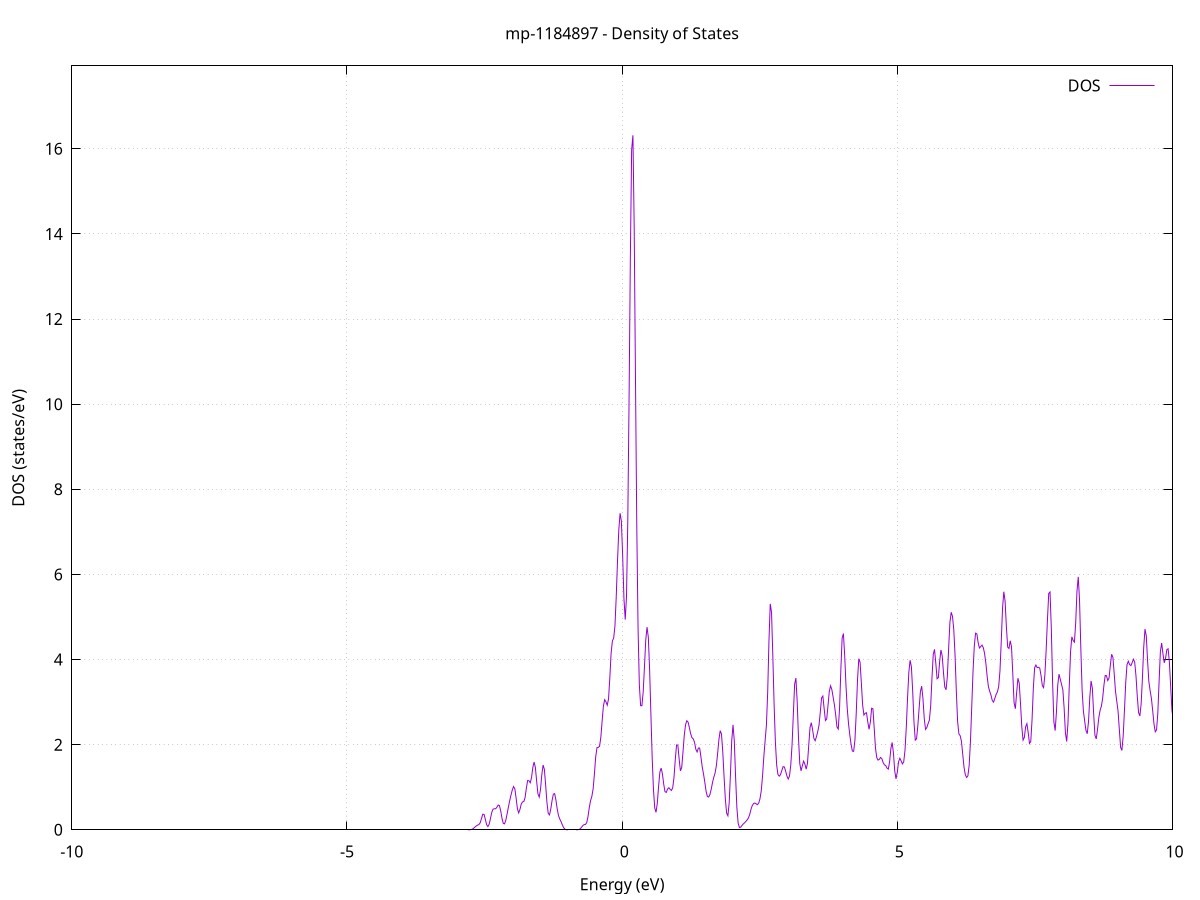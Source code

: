 set title 'mp-1184897 - Density of States'
set xlabel 'Energy (eV)'
set ylabel 'DOS (states/eV)'
set grid
set xrange [-10:10]
set yrange [0:17.948]
set xzeroaxis lt -1
set terminal png size 800,600
set output 'mp-1184897_dos_gnuplot.png'
plot '-' using 1:2 with lines title 'DOS'
-33.314000 0.000000
-33.290700 0.000000
-33.267400 0.000000
-33.244100 0.000000
-33.220700 0.000000
-33.197400 0.000000
-33.174100 0.000000
-33.150800 0.000000
-33.127500 0.000000
-33.104100 0.000000
-33.080800 0.000000
-33.057500 0.000000
-33.034200 0.000000
-33.010900 0.000000
-32.987500 0.000000
-32.964200 0.000000
-32.940900 0.000000
-32.917600 0.000000
-32.894300 0.000000
-32.871000 0.000000
-32.847600 0.000000
-32.824300 0.000000
-32.801000 0.000000
-32.777700 0.000000
-32.754400 0.000000
-32.731000 0.000000
-32.707700 0.000000
-32.684400 0.000000
-32.661100 0.000000
-32.637800 0.000000
-32.614400 0.000000
-32.591100 0.000000
-32.567800 0.000000
-32.544500 0.000000
-32.521200 0.000000
-32.497800 0.000000
-32.474500 0.000000
-32.451200 0.000000
-32.427900 0.000000
-32.404600 0.000000
-32.381200 0.000000
-32.357900 0.000000
-32.334600 0.000000
-32.311300 0.000000
-32.288000 0.000000
-32.264700 0.000000
-32.241300 0.000000
-32.218000 0.000000
-32.194700 0.000000
-32.171400 0.000000
-32.148100 0.000000
-32.124700 0.000000
-32.101400 0.000000
-32.078100 0.000000
-32.054800 0.000000
-32.031500 0.000000
-32.008100 0.000000
-31.984800 0.000000
-31.961500 0.000000
-31.938200 0.000000
-31.914900 0.000000
-31.891500 0.000000
-31.868200 0.000000
-31.844900 0.000000
-31.821600 0.000000
-31.798300 0.000000
-31.774900 0.000000
-31.751600 0.000000
-31.728300 0.000000
-31.705000 0.000000
-31.681700 0.000000
-31.658300 0.000000
-31.635000 0.000000
-31.611700 0.000000
-31.588400 0.000000
-31.565100 0.000000
-31.541800 0.000000
-31.518400 0.000000
-31.495100 0.000000
-31.471800 0.000000
-31.448500 0.000000
-31.425200 0.000000
-31.401800 0.000000
-31.378500 0.000000
-31.355200 0.000100
-31.331900 0.001800
-31.308600 0.022400
-31.285200 0.178600
-31.261900 0.932700
-31.238600 3.197200
-31.215300 7.199000
-31.192000 10.652900
-31.168600 10.362500
-31.145300 6.626300
-31.122000 2.788500
-31.098700 0.818000
-31.075400 0.524100
-31.052000 1.980500
-31.028700 6.599900
-31.005400 14.609400
-30.982100 21.326000
-30.958800 20.538200
-30.935500 13.134100
-30.912100 6.195300
-30.888800 5.068100
-30.865500 11.571500
-30.842200 23.649500
-30.818900 32.574100
-30.795500 29.651400
-30.772200 17.819400
-30.748900 7.068200
-30.725600 1.849700
-30.702300 0.319100
-30.678900 0.036300
-30.655600 0.002700
-30.632300 0.000100
-30.609000 0.000000
-30.585700 0.000000
-30.562300 0.000000
-30.539000 0.000000
-30.515700 0.000000
-30.492400 0.000000
-30.469100 0.000000
-30.445700 0.000000
-30.422400 0.000000
-30.399100 0.000000
-30.375800 0.000000
-30.352500 0.000000
-30.329200 0.000000
-30.305800 0.000000
-30.282500 0.000000
-30.259200 0.000000
-30.235900 0.000000
-30.212600 0.000000
-30.189200 0.000000
-30.165900 0.000000
-30.142600 0.000000
-30.119300 0.000000
-30.096000 0.000000
-30.072600 0.000000
-30.049300 0.000000
-30.026000 0.000000
-30.002700 0.000000
-29.979400 0.000000
-29.956000 0.000000
-29.932700 0.000000
-29.909400 0.000000
-29.886100 0.000000
-29.862800 0.000000
-29.839400 0.000000
-29.816100 0.000000
-29.792800 0.000000
-29.769500 0.000000
-29.746200 0.000000
-29.722800 0.000000
-29.699500 0.000000
-29.676200 0.000000
-29.652900 0.000000
-29.629600 0.000000
-29.606300 0.000000
-29.582900 0.000000
-29.559600 0.000000
-29.536300 0.000000
-29.513000 0.000000
-29.489700 0.000000
-29.466300 0.000000
-29.443000 0.000000
-29.419700 0.000000
-29.396400 0.000000
-29.373100 0.000000
-29.349700 0.000000
-29.326400 0.000000
-29.303100 0.000000
-29.279800 0.000000
-29.256500 0.000000
-29.233100 0.000000
-29.209800 0.000000
-29.186500 0.000000
-29.163200 0.000000
-29.139900 0.000000
-29.116500 0.000000
-29.093200 0.000000
-29.069900 0.000000
-29.046600 0.000000
-29.023300 0.000000
-29.000000 0.000000
-28.976600 0.000000
-28.953300 0.000000
-28.930000 0.000000
-28.906700 0.000000
-28.883400 0.000000
-28.860000 0.000000
-28.836700 0.000000
-28.813400 0.000000
-28.790100 0.000000
-28.766800 0.000000
-28.743400 0.000000
-28.720100 0.000000
-28.696800 0.000000
-28.673500 0.000000
-28.650200 0.000000
-28.626800 0.000000
-28.603500 0.000000
-28.580200 0.000000
-28.556900 0.000000
-28.533600 0.000000
-28.510200 0.000000
-28.486900 0.000000
-28.463600 0.000000
-28.440300 0.000000
-28.417000 0.000000
-28.393600 0.000000
-28.370300 0.000000
-28.347000 0.000000
-28.323700 0.000000
-28.300400 0.000000
-28.277100 0.000000
-28.253700 0.000000
-28.230400 0.000000
-28.207100 0.000000
-28.183800 0.000000
-28.160500 0.000000
-28.137100 0.000000
-28.113800 0.000000
-28.090500 0.000000
-28.067200 0.000000
-28.043900 0.000000
-28.020500 0.000000
-27.997200 0.000000
-27.973900 0.000000
-27.950600 0.000000
-27.927300 0.000000
-27.903900 0.000000
-27.880600 0.000000
-27.857300 0.000000
-27.834000 0.000000
-27.810700 0.000000
-27.787300 0.000000
-27.764000 0.000000
-27.740700 0.000000
-27.717400 0.000000
-27.694100 0.000000
-27.670800 0.000000
-27.647400 0.000000
-27.624100 0.000000
-27.600800 0.000000
-27.577500 0.000000
-27.554200 0.000000
-27.530800 0.000000
-27.507500 0.000000
-27.484200 0.000000
-27.460900 0.000000
-27.437600 0.000000
-27.414200 0.000000
-27.390900 0.000000
-27.367600 0.000000
-27.344300 0.000000
-27.321000 0.000000
-27.297600 0.000000
-27.274300 0.000000
-27.251000 0.000000
-27.227700 0.000000
-27.204400 0.000000
-27.181000 0.000000
-27.157700 0.000000
-27.134400 0.000000
-27.111100 0.000000
-27.087800 0.000000
-27.064500 0.000000
-27.041100 0.000000
-27.017800 0.000000
-26.994500 0.000000
-26.971200 0.000000
-26.947900 0.000000
-26.924500 0.000000
-26.901200 0.000000
-26.877900 0.000000
-26.854600 0.000000
-26.831300 0.000000
-26.807900 0.000000
-26.784600 0.000000
-26.761300 0.000000
-26.738000 0.000000
-26.714700 0.000000
-26.691300 0.000000
-26.668000 0.000000
-26.644700 0.000000
-26.621400 0.000000
-26.598100 0.000000
-26.574700 0.000000
-26.551400 0.000000
-26.528100 0.000000
-26.504800 0.000000
-26.481500 0.000000
-26.458100 0.000000
-26.434800 0.000000
-26.411500 0.000000
-26.388200 0.000000
-26.364900 0.000000
-26.341600 0.000000
-26.318200 0.000000
-26.294900 0.000000
-26.271600 0.000000
-26.248300 0.000000
-26.225000 0.000000
-26.201600 0.000000
-26.178300 0.000000
-26.155000 0.000000
-26.131700 0.000000
-26.108400 0.000000
-26.085000 0.000000
-26.061700 0.000000
-26.038400 0.000000
-26.015100 0.000000
-25.991800 0.000000
-25.968400 0.000000
-25.945100 0.000000
-25.921800 0.000000
-25.898500 0.000000
-25.875200 0.000000
-25.851800 0.000000
-25.828500 0.000000
-25.805200 0.000000
-25.781900 0.000000
-25.758600 0.000000
-25.735300 0.000000
-25.711900 0.000000
-25.688600 0.000000
-25.665300 0.000000
-25.642000 0.000000
-25.618700 0.000000
-25.595300 0.000000
-25.572000 0.000000
-25.548700 0.000000
-25.525400 0.000000
-25.502100 0.000000
-25.478700 0.000000
-25.455400 0.000000
-25.432100 0.000000
-25.408800 0.000000
-25.385500 0.000000
-25.362100 0.000000
-25.338800 0.000000
-25.315500 0.000000
-25.292200 0.000000
-25.268900 0.000000
-25.245500 0.000000
-25.222200 0.000000
-25.198900 0.000000
-25.175600 0.000000
-25.152300 0.000000
-25.129000 0.000000
-25.105600 0.000000
-25.082300 0.000000
-25.059000 0.000000
-25.035700 0.000000
-25.012400 0.000000
-24.989000 0.000000
-24.965700 0.000000
-24.942400 0.000000
-24.919100 0.000000
-24.895800 0.000000
-24.872400 0.000000
-24.849100 0.000000
-24.825800 0.000000
-24.802500 0.000000
-24.779200 0.000000
-24.755800 0.000000
-24.732500 0.000000
-24.709200 0.000000
-24.685900 0.000000
-24.662600 0.000000
-24.639200 0.000000
-24.615900 0.000000
-24.592600 0.000000
-24.569300 0.000000
-24.546000 0.000000
-24.522600 0.000000
-24.499300 0.000000
-24.476000 0.000000
-24.452700 0.000000
-24.429400 0.000000
-24.406100 0.000000
-24.382700 0.000000
-24.359400 0.000000
-24.336100 0.000000
-24.312800 0.000000
-24.289500 0.000000
-24.266100 0.000000
-24.242800 0.000000
-24.219500 0.000000
-24.196200 0.000000
-24.172900 0.000000
-24.149500 0.000000
-24.126200 0.000000
-24.102900 0.000000
-24.079600 0.000000
-24.056300 0.000000
-24.032900 0.000000
-24.009600 0.000000
-23.986300 0.000000
-23.963000 0.000000
-23.939700 0.000000
-23.916300 0.000000
-23.893000 0.000000
-23.869700 0.000000
-23.846400 0.000000
-23.823100 0.000000
-23.799800 0.000000
-23.776400 0.000000
-23.753100 0.000000
-23.729800 0.000000
-23.706500 0.000000
-23.683200 0.000000
-23.659800 0.000000
-23.636500 0.000000
-23.613200 0.000000
-23.589900 0.000000
-23.566600 0.000000
-23.543200 0.000000
-23.519900 0.000000
-23.496600 0.000000
-23.473300 0.000000
-23.450000 0.000000
-23.426600 0.000000
-23.403300 0.000000
-23.380000 0.000000
-23.356700 0.000000
-23.333400 0.000000
-23.310000 0.000000
-23.286700 0.000000
-23.263400 0.000000
-23.240100 0.000000
-23.216800 0.000000
-23.193400 0.000000
-23.170100 0.000000
-23.146800 0.000000
-23.123500 0.000000
-23.100200 0.000000
-23.076900 0.000000
-23.053500 0.000000
-23.030200 0.000000
-23.006900 0.000000
-22.983600 0.000000
-22.960300 0.000000
-22.936900 0.000000
-22.913600 0.000000
-22.890300 0.000000
-22.867000 0.000000
-22.843700 0.000000
-22.820300 0.000000
-22.797000 0.000000
-22.773700 0.000000
-22.750400 0.000000
-22.727100 0.000000
-22.703700 0.000000
-22.680400 0.000000
-22.657100 0.000000
-22.633800 0.000000
-22.610500 0.000000
-22.587100 0.000000
-22.563800 0.000000
-22.540500 0.000000
-22.517200 0.000000
-22.493900 0.000000
-22.470600 0.000000
-22.447200 0.000000
-22.423900 0.000000
-22.400600 0.000000
-22.377300 0.000000
-22.354000 0.000000
-22.330600 0.000000
-22.307300 0.000000
-22.284000 0.000000
-22.260700 0.000000
-22.237400 0.000000
-22.214000 0.000000
-22.190700 0.000000
-22.167400 0.000000
-22.144100 0.000000
-22.120800 0.000000
-22.097400 0.000000
-22.074100 0.000000
-22.050800 0.000000
-22.027500 0.000000
-22.004200 0.000000
-21.980800 0.000000
-21.957500 0.000000
-21.934200 0.000000
-21.910900 0.000000
-21.887600 0.000000
-21.864300 0.000000
-21.840900 0.000000
-21.817600 0.000000
-21.794300 0.000000
-21.771000 0.000000
-21.747700 0.000000
-21.724300 0.000000
-21.701000 0.000000
-21.677700 0.000000
-21.654400 0.000000
-21.631100 0.000000
-21.607700 0.000000
-21.584400 0.000000
-21.561100 0.000000
-21.537800 0.000000
-21.514500 0.000000
-21.491100 0.000000
-21.467800 0.000000
-21.444500 0.000000
-21.421200 0.000000
-21.397900 0.000000
-21.374500 0.000000
-21.351200 0.000000
-21.327900 0.000000
-21.304600 0.000000
-21.281300 0.000000
-21.257900 0.000000
-21.234600 0.000000
-21.211300 0.000000
-21.188000 0.000000
-21.164700 0.000000
-21.141400 0.000000
-21.118000 0.000000
-21.094700 0.000000
-21.071400 0.000000
-21.048100 0.000000
-21.024800 0.000000
-21.001400 0.000000
-20.978100 0.000000
-20.954800 0.000000
-20.931500 0.000000
-20.908200 0.000000
-20.884800 0.000000
-20.861500 0.000000
-20.838200 0.000000
-20.814900 0.000000
-20.791600 0.000000
-20.768200 0.000000
-20.744900 0.000000
-20.721600 0.000000
-20.698300 0.000000
-20.675000 0.000000
-20.651600 0.000000
-20.628300 0.000000
-20.605000 0.000000
-20.581700 0.000000
-20.558400 0.000000
-20.535100 0.000000
-20.511700 0.000000
-20.488400 0.000000
-20.465100 0.000000
-20.441800 0.000000
-20.418500 0.000000
-20.395100 0.000000
-20.371800 0.000000
-20.348500 0.000000
-20.325200 0.000000
-20.301900 0.000000
-20.278500 0.000000
-20.255200 0.000000
-20.231900 0.000000
-20.208600 0.000000
-20.185300 0.000000
-20.161900 0.000000
-20.138600 0.000000
-20.115300 0.000000
-20.092000 0.000000
-20.068700 0.000000
-20.045300 0.000000
-20.022000 0.000000
-19.998700 0.000000
-19.975400 0.000000
-19.952100 0.000000
-19.928800 0.000000
-19.905400 0.000000
-19.882100 0.000000
-19.858800 0.000000
-19.835500 0.000000
-19.812200 0.000000
-19.788800 0.000000
-19.765500 0.000000
-19.742200 0.000000
-19.718900 0.000000
-19.695600 0.000000
-19.672200 0.000000
-19.648900 0.000000
-19.625600 0.000000
-19.602300 0.000000
-19.579000 0.000000
-19.555600 0.000000
-19.532300 0.000000
-19.509000 0.000000
-19.485700 0.000000
-19.462400 0.000000
-19.439000 0.000000
-19.415700 0.000000
-19.392400 0.000000
-19.369100 0.000000
-19.345800 0.000000
-19.322400 0.000000
-19.299100 0.000000
-19.275800 0.000000
-19.252500 0.000000
-19.229200 0.000000
-19.205900 0.000000
-19.182500 0.000000
-19.159200 0.000000
-19.135900 0.000000
-19.112600 0.000000
-19.089300 0.000000
-19.065900 0.000000
-19.042600 0.000000
-19.019300 0.000000
-18.996000 0.000000
-18.972700 0.000000
-18.949300 0.000000
-18.926000 0.000000
-18.902700 0.000000
-18.879400 0.000000
-18.856100 0.000000
-18.832700 0.000000
-18.809400 0.000000
-18.786100 0.000000
-18.762800 0.000000
-18.739500 0.000000
-18.716100 0.000000
-18.692800 0.000000
-18.669500 0.000000
-18.646200 0.000000
-18.622900 0.000000
-18.599600 0.000000
-18.576200 0.000000
-18.552900 0.000000
-18.529600 0.000000
-18.506300 0.000000
-18.483000 0.000000
-18.459600 0.000000
-18.436300 0.000000
-18.413000 0.000000
-18.389700 0.000000
-18.366400 0.000000
-18.343000 0.000000
-18.319700 0.000000
-18.296400 0.000000
-18.273100 0.000000
-18.249800 0.000000
-18.226400 0.000000
-18.203100 0.000000
-18.179800 0.000000
-18.156500 0.000000
-18.133200 0.000000
-18.109800 0.000000
-18.086500 0.000000
-18.063200 0.000000
-18.039900 0.000000
-18.016600 0.000000
-17.993300 0.000000
-17.969900 0.000000
-17.946600 0.000000
-17.923300 0.000000
-17.900000 0.000000
-17.876700 0.000000
-17.853300 0.000000
-17.830000 0.000000
-17.806700 0.000000
-17.783400 0.000000
-17.760100 0.000000
-17.736700 0.000000
-17.713400 0.000000
-17.690100 0.000000
-17.666800 0.000000
-17.643500 0.000000
-17.620100 0.000000
-17.596800 0.000000
-17.573500 0.000000
-17.550200 0.000000
-17.526900 0.000000
-17.503500 0.000000
-17.480200 0.000000
-17.456900 0.000000
-17.433600 0.000000
-17.410300 0.000000
-17.386900 0.000000
-17.363600 0.000000
-17.340300 0.000000
-17.317000 0.000000
-17.293700 0.000000
-17.270400 0.000000
-17.247000 0.000000
-17.223700 0.000000
-17.200400 0.000000
-17.177100 0.000000
-17.153800 0.000000
-17.130400 0.000000
-17.107100 0.000000
-17.083800 0.000000
-17.060500 0.000000
-17.037200 0.000000
-17.013800 0.000000
-16.990500 0.000000
-16.967200 0.000000
-16.943900 0.000000
-16.920600 0.000000
-16.897200 0.000000
-16.873900 0.000000
-16.850600 0.000000
-16.827300 0.000000
-16.804000 0.000000
-16.780600 0.000000
-16.757300 0.000000
-16.734000 0.000000
-16.710700 0.000000
-16.687400 0.000000
-16.664100 0.000000
-16.640700 0.000000
-16.617400 0.000000
-16.594100 0.000000
-16.570800 0.000000
-16.547500 0.000000
-16.524100 0.000000
-16.500800 0.000000
-16.477500 0.000000
-16.454200 0.000000
-16.430900 0.000000
-16.407500 0.000000
-16.384200 0.000000
-16.360900 0.000000
-16.337600 0.000000
-16.314300 0.000000
-16.290900 0.000000
-16.267600 0.000000
-16.244300 0.000000
-16.221000 0.000000
-16.197700 0.000000
-16.174300 0.000000
-16.151000 0.000000
-16.127700 0.000000
-16.104400 0.000000
-16.081100 0.000000
-16.057700 0.000000
-16.034400 0.000000
-16.011100 0.000000
-15.987800 0.000000
-15.964500 0.000000
-15.941200 0.000000
-15.917800 0.000000
-15.894500 0.000000
-15.871200 0.000000
-15.847900 0.000000
-15.824600 0.000000
-15.801200 0.000000
-15.777900 0.000000
-15.754600 0.000000
-15.731300 0.000000
-15.708000 0.000000
-15.684600 0.000000
-15.661300 0.000000
-15.638000 0.000000
-15.614700 0.000000
-15.591400 0.000000
-15.568000 0.000000
-15.544700 0.000000
-15.521400 0.000000
-15.498100 0.000000
-15.474800 0.000000
-15.451400 0.000000
-15.428100 0.000000
-15.404800 0.000000
-15.381500 0.000000
-15.358200 0.000000
-15.334900 0.000000
-15.311500 0.000000
-15.288200 0.000000
-15.264900 0.000000
-15.241600 0.000000
-15.218300 0.000000
-15.194900 0.000000
-15.171600 0.000000
-15.148300 0.000000
-15.125000 0.000000
-15.101700 0.000000
-15.078300 0.000000
-15.055000 0.000000
-15.031700 0.000000
-15.008400 0.000000
-14.985100 0.000000
-14.961700 0.000300
-14.938400 0.005000
-14.915100 0.050300
-14.891800 0.334800
-14.868500 1.476800
-14.845100 4.332400
-14.821800 8.540300
-14.798500 11.768000
-14.775200 13.055900
-14.751900 15.376400
-14.728600 20.108200
-14.705200 22.289300
-14.681900 17.685700
-14.658600 9.938000
-14.635300 5.541500
-14.612000 7.216200
-14.588600 13.938000
-14.565300 22.825200
-14.542000 31.602300
-14.518700 40.120400
-14.495400 46.102300
-14.472000 43.149200
-14.448700 29.878800
-14.425400 14.518300
-14.402100 4.827300
-14.378800 1.084700
-14.355400 0.163500
-14.332100 0.016500
-14.308800 0.001100
-14.285500 0.000000
-14.262200 0.000000
-14.238800 0.000000
-14.215500 0.000000
-14.192200 0.000000
-14.168900 0.000000
-14.145600 0.000000
-14.122200 0.000000
-14.098900 0.000000
-14.075600 0.000000
-14.052300 0.000000
-14.029000 0.000000
-14.005700 0.000000
-13.982300 0.000000
-13.959000 0.000000
-13.935700 0.000000
-13.912400 0.000000
-13.889100 0.000000
-13.865700 0.000000
-13.842400 0.000000
-13.819100 0.000000
-13.795800 0.000000
-13.772500 0.000000
-13.749100 0.000000
-13.725800 0.000000
-13.702500 0.000000
-13.679200 0.000000
-13.655900 0.000000
-13.632500 0.000000
-13.609200 0.000000
-13.585900 0.000000
-13.562600 0.000000
-13.539300 0.000000
-13.515900 0.000000
-13.492600 0.000000
-13.469300 0.000000
-13.446000 0.000000
-13.422700 0.000000
-13.399400 0.000000
-13.376000 0.000000
-13.352700 0.000000
-13.329400 0.000000
-13.306100 0.000000
-13.282800 0.000000
-13.259400 0.000000
-13.236100 0.000000
-13.212800 0.000000
-13.189500 0.000000
-13.166200 0.000000
-13.142800 0.000000
-13.119500 0.000000
-13.096200 0.000000
-13.072900 0.000000
-13.049600 0.000000
-13.026200 0.000000
-13.002900 0.000000
-12.979600 0.000000
-12.956300 0.000000
-12.933000 0.000000
-12.909600 0.000000
-12.886300 0.000000
-12.863000 0.000000
-12.839700 0.000000
-12.816400 0.000000
-12.793100 0.000000
-12.769700 0.000000
-12.746400 0.000000
-12.723100 0.000000
-12.699800 0.000000
-12.676500 0.000000
-12.653100 0.000000
-12.629800 0.000000
-12.606500 0.000000
-12.583200 0.000000
-12.559900 0.000000
-12.536500 0.000000
-12.513200 0.000000
-12.489900 0.000000
-12.466600 0.000000
-12.443300 0.000000
-12.419900 0.000000
-12.396600 0.000000
-12.373300 0.000000
-12.350000 0.000000
-12.326700 0.000000
-12.303300 0.000000
-12.280000 0.000000
-12.256700 0.000000
-12.233400 0.000000
-12.210100 0.000000
-12.186700 0.000000
-12.163400 0.000000
-12.140100 0.000000
-12.116800 0.000000
-12.093500 0.000000
-12.070200 0.000000
-12.046800 0.000000
-12.023500 0.000000
-12.000200 0.000000
-11.976900 0.000000
-11.953600 0.000000
-11.930200 0.000000
-11.906900 0.000000
-11.883600 0.000000
-11.860300 0.000000
-11.837000 0.000000
-11.813600 0.000000
-11.790300 0.000000
-11.767000 0.000000
-11.743700 0.000000
-11.720400 0.000000
-11.697000 0.000000
-11.673700 0.000000
-11.650400 0.000000
-11.627100 0.000000
-11.603800 0.000000
-11.580400 0.000000
-11.557100 0.000000
-11.533800 0.000000
-11.510500 0.000000
-11.487200 0.000000
-11.463900 0.000000
-11.440500 0.000000
-11.417200 0.000000
-11.393900 0.000000
-11.370600 0.000000
-11.347300 0.000000
-11.323900 0.000000
-11.300600 0.000000
-11.277300 0.000000
-11.254000 0.000000
-11.230700 0.000000
-11.207300 0.000000
-11.184000 0.000000
-11.160700 0.000000
-11.137400 0.000000
-11.114100 0.000000
-11.090700 0.000000
-11.067400 0.000000
-11.044100 0.000000
-11.020800 0.000000
-10.997500 0.000000
-10.974100 0.000000
-10.950800 0.000000
-10.927500 0.000000
-10.904200 0.000000
-10.880900 0.000000
-10.857600 0.000000
-10.834200 0.000000
-10.810900 0.000000
-10.787600 0.000000
-10.764300 0.000000
-10.741000 0.000000
-10.717600 0.000000
-10.694300 0.000000
-10.671000 0.000000
-10.647700 0.000000
-10.624400 0.000000
-10.601000 0.000000
-10.577700 0.000000
-10.554400 0.000000
-10.531100 0.000000
-10.507800 0.000000
-10.484400 0.000000
-10.461100 0.000000
-10.437800 0.000000
-10.414500 0.000000
-10.391200 0.000000
-10.367800 0.000000
-10.344500 0.000000
-10.321200 0.000000
-10.297900 0.000000
-10.274600 0.000000
-10.251200 0.000000
-10.227900 0.000000
-10.204600 0.000000
-10.181300 0.000000
-10.158000 0.000000
-10.134700 0.000000
-10.111300 0.000000
-10.088000 0.000000
-10.064700 0.000000
-10.041400 0.000000
-10.018100 0.000000
-9.994700 0.000000
-9.971400 0.000000
-9.948100 0.000000
-9.924800 0.000000
-9.901500 0.000000
-9.878100 0.000000
-9.854800 0.000000
-9.831500 0.000000
-9.808200 0.000000
-9.784900 0.000000
-9.761500 0.000000
-9.738200 0.000000
-9.714900 0.000000
-9.691600 0.000000
-9.668300 0.000000
-9.644900 0.000000
-9.621600 0.000000
-9.598300 0.000000
-9.575000 0.000000
-9.551700 0.000000
-9.528400 0.000000
-9.505000 0.000000
-9.481700 0.000000
-9.458400 0.000000
-9.435100 0.000000
-9.411800 0.000000
-9.388400 0.000000
-9.365100 0.000000
-9.341800 0.000000
-9.318500 0.000000
-9.295200 0.000000
-9.271800 0.000000
-9.248500 0.000000
-9.225200 0.000000
-9.201900 0.000000
-9.178600 0.000000
-9.155200 0.000000
-9.131900 0.000000
-9.108600 0.000000
-9.085300 0.000000
-9.062000 0.000000
-9.038600 0.000000
-9.015300 0.000000
-8.992000 0.000000
-8.968700 0.000000
-8.945400 0.000000
-8.922000 0.000000
-8.898700 0.000000
-8.875400 0.000000
-8.852100 0.000000
-8.828800 0.000000
-8.805500 0.000000
-8.782100 0.000000
-8.758800 0.000000
-8.735500 0.000000
-8.712200 0.000000
-8.688900 0.000000
-8.665500 0.000000
-8.642200 0.000000
-8.618900 0.000000
-8.595600 0.000000
-8.572300 0.000000
-8.548900 0.000000
-8.525600 0.000000
-8.502300 0.000000
-8.479000 0.000000
-8.455700 0.000000
-8.432300 0.000000
-8.409000 0.000000
-8.385700 0.000000
-8.362400 0.000000
-8.339100 0.000000
-8.315700 0.000000
-8.292400 0.000000
-8.269100 0.000000
-8.245800 0.000000
-8.222500 0.000000
-8.199200 0.000000
-8.175800 0.000000
-8.152500 0.000000
-8.129200 0.000000
-8.105900 0.000000
-8.082600 0.000000
-8.059200 0.000000
-8.035900 0.000000
-8.012600 0.000000
-7.989300 0.000000
-7.966000 0.000000
-7.942600 0.000000
-7.919300 0.000000
-7.896000 0.000000
-7.872700 0.000000
-7.849400 0.000000
-7.826000 0.000000
-7.802700 0.000000
-7.779400 0.000000
-7.756100 0.000000
-7.732800 0.000000
-7.709400 0.000000
-7.686100 0.000000
-7.662800 0.000000
-7.639500 0.000000
-7.616200 0.000000
-7.592900 0.000000
-7.569500 0.000000
-7.546200 0.000000
-7.522900 0.000000
-7.499600 0.000000
-7.476300 0.000000
-7.452900 0.000000
-7.429600 0.000000
-7.406300 0.000000
-7.383000 0.000000
-7.359700 0.000000
-7.336300 0.000000
-7.313000 0.000000
-7.289700 0.000000
-7.266400 0.000000
-7.243100 0.000000
-7.219700 0.000000
-7.196400 0.000000
-7.173100 0.000000
-7.149800 0.000000
-7.126500 0.000000
-7.103100 0.000000
-7.079800 0.000000
-7.056500 0.000000
-7.033200 0.000000
-7.009900 0.000000
-6.986500 0.000000
-6.963200 0.000000
-6.939900 0.000000
-6.916600 0.000000
-6.893300 0.000000
-6.870000 0.000000
-6.846600 0.000000
-6.823300 0.000000
-6.800000 0.000000
-6.776700 0.000000
-6.753400 0.000000
-6.730000 0.000000
-6.706700 0.000000
-6.683400 0.000000
-6.660100 0.000000
-6.636800 0.000000
-6.613400 0.000000
-6.590100 0.000000
-6.566800 0.000000
-6.543500 0.000000
-6.520200 0.000000
-6.496800 0.000000
-6.473500 0.000000
-6.450200 0.000000
-6.426900 0.000000
-6.403600 0.000000
-6.380200 0.000000
-6.356900 0.000000
-6.333600 0.000000
-6.310300 0.000000
-6.287000 0.000000
-6.263700 0.000000
-6.240300 0.000000
-6.217000 0.000000
-6.193700 0.000000
-6.170400 0.000000
-6.147100 0.000000
-6.123700 0.000000
-6.100400 0.000000
-6.077100 0.000000
-6.053800 0.000000
-6.030500 0.000000
-6.007100 0.000000
-5.983800 0.000000
-5.960500 0.000000
-5.937200 0.000000
-5.913900 0.000000
-5.890500 0.000000
-5.867200 0.000000
-5.843900 0.000000
-5.820600 0.000000
-5.797300 0.000000
-5.773900 0.000000
-5.750600 0.000000
-5.727300 0.000000
-5.704000 0.000000
-5.680700 0.000000
-5.657400 0.000000
-5.634000 0.000000
-5.610700 0.000000
-5.587400 0.000000
-5.564100 0.000000
-5.540800 0.000000
-5.517400 0.000000
-5.494100 0.000000
-5.470800 0.000000
-5.447500 0.000000
-5.424200 0.000000
-5.400800 0.000000
-5.377500 0.000000
-5.354200 0.000000
-5.330900 0.000000
-5.307600 0.000000
-5.284200 0.000000
-5.260900 0.000000
-5.237600 0.000000
-5.214300 0.000000
-5.191000 0.000000
-5.167600 0.000000
-5.144300 0.000000
-5.121000 0.000000
-5.097700 0.000000
-5.074400 0.000000
-5.051000 0.000000
-5.027700 0.000000
-5.004400 0.000000
-4.981100 0.000000
-4.957800 0.000000
-4.934500 0.000000
-4.911100 0.000000
-4.887800 0.000000
-4.864500 0.000000
-4.841200 0.000000
-4.817900 0.000000
-4.794500 0.000000
-4.771200 0.000000
-4.747900 0.000000
-4.724600 0.000000
-4.701300 0.000000
-4.677900 0.000000
-4.654600 0.000000
-4.631300 0.000000
-4.608000 0.000000
-4.584700 0.000000
-4.561300 0.000000
-4.538000 0.000000
-4.514700 0.000000
-4.491400 0.000000
-4.468100 0.000000
-4.444700 0.000000
-4.421400 0.000000
-4.398100 0.000000
-4.374800 0.000000
-4.351500 0.000000
-4.328200 0.000000
-4.304800 0.000000
-4.281500 0.000000
-4.258200 0.000000
-4.234900 0.000000
-4.211600 0.000000
-4.188200 0.000000
-4.164900 0.000000
-4.141600 0.000000
-4.118300 0.000000
-4.095000 0.000000
-4.071600 0.000000
-4.048300 0.000000
-4.025000 0.000000
-4.001700 0.000000
-3.978400 0.000000
-3.955000 0.000000
-3.931700 0.000000
-3.908400 0.000000
-3.885100 0.000000
-3.861800 0.000000
-3.838400 0.000000
-3.815100 0.000000
-3.791800 0.000000
-3.768500 0.000000
-3.745200 0.000000
-3.721800 0.000000
-3.698500 0.000000
-3.675200 0.000000
-3.651900 0.000000
-3.628600 0.000000
-3.605300 0.000000
-3.581900 0.000000
-3.558600 0.000000
-3.535300 0.000000
-3.512000 0.000000
-3.488700 0.000000
-3.465300 0.000000
-3.442000 0.000000
-3.418700 0.000000
-3.395400 0.000000
-3.372100 0.000000
-3.348700 0.000000
-3.325400 0.000000
-3.302100 0.000000
-3.278800 0.000000
-3.255500 0.000000
-3.232100 0.000000
-3.208800 0.000000
-3.185500 0.000000
-3.162200 0.000000
-3.138900 0.000000
-3.115500 0.000000
-3.092200 0.000000
-3.068900 0.000000
-3.045600 0.000000
-3.022300 0.000000
-2.999000 0.000000
-2.975600 0.000000
-2.952300 0.000000
-2.929000 0.000000
-2.905700 0.000000
-2.882400 0.000000
-2.859000 0.000000
-2.835700 0.000000
-2.812400 0.000000
-2.789100 0.000200
-2.765800 0.001200
-2.742400 0.005500
-2.719100 0.017500
-2.695800 0.039200
-2.672500 0.066200
-2.649200 0.091800
-2.625800 0.109700
-2.602500 0.122800
-2.579200 0.164500
-2.555900 0.264300
-2.532600 0.365000
-2.509200 0.361000
-2.485900 0.245600
-2.462600 0.121400
-2.439300 0.075100
-2.416000 0.130500
-2.392700 0.264900
-2.369300 0.407600
-2.346000 0.484200
-2.322700 0.493100
-2.299400 0.492900
-2.276100 0.529600
-2.252700 0.582000
-2.229400 0.566900
-2.206100 0.440400
-2.182800 0.267200
-2.159500 0.149200
-2.136100 0.139500
-2.112800 0.229700
-2.089500 0.376900
-2.066200 0.538300
-2.042900 0.687100
-2.019500 0.816300
-1.996200 0.936100
-1.972900 1.016000
-1.949600 0.961300
-1.926300 0.740900
-1.902900 0.491300
-1.879600 0.396000
-1.856300 0.481100
-1.833000 0.606500
-1.809700 0.655200
-1.786300 0.663600
-1.763000 0.763300
-1.739700 0.985000
-1.716400 1.158700
-1.693100 1.151100
-1.669800 1.104500
-1.646400 1.226000
-1.623100 1.465300
-1.599800 1.591500
-1.576500 1.461100
-1.553200 1.138400
-1.529800 0.844700
-1.506500 0.767500
-1.483200 0.950800
-1.459900 1.290800
-1.436600 1.521400
-1.413200 1.419700
-1.389900 1.050500
-1.366600 0.645400
-1.343300 0.386800
-1.320000 0.349800
-1.296600 0.489000
-1.273300 0.687500
-1.250000 0.837400
-1.226700 0.848800
-1.203400 0.699600
-1.180000 0.489200
-1.156700 0.334100
-1.133400 0.253100
-1.110100 0.191200
-1.086800 0.116500
-1.063500 0.050600
-1.040100 0.014900
-1.016800 0.002900
-0.993500 0.000400
-0.970200 0.000000
-0.946900 0.000000
-0.923500 0.000000
-0.900200 0.000000
-0.876900 0.000000
-0.853600 0.000000
-0.830300 0.000200
-0.806900 0.001300
-0.783600 0.006900
-0.760300 0.024800
-0.737000 0.060300
-0.713700 0.100700
-0.690300 0.121100
-0.667000 0.124500
-0.643700 0.166800
-0.620400 0.310200
-0.597100 0.522400
-0.573700 0.686000
-0.550400 0.785000
-0.527100 0.962100
-0.503800 1.313000
-0.480500 1.713300
-0.457200 1.929900
-0.433800 1.937000
-0.410500 1.960100
-0.387200 2.174500
-0.363900 2.551700
-0.340600 2.907200
-0.317200 3.056800
-0.293900 3.004600
-0.270600 2.927200
-0.247300 3.075200
-0.224000 3.568500
-0.200600 4.148000
-0.177300 4.436500
-0.154000 4.503100
-0.130700 4.788900
-0.107400 5.473500
-0.084000 6.322900
-0.060700 7.049000
-0.037400 7.437100
-0.014100 7.253900
0.009200 6.445600
0.032600 5.439600
0.055900 4.939000
0.079200 5.479900
0.102500 7.256900
0.125800 10.114200
0.149200 13.438600
0.172500 15.974500
0.195800 16.316300
0.219100 14.140500
0.242400 10.579800
0.265700 7.158400
0.289100 4.731500
0.312400 3.406900
0.335700 2.915300
0.359000 2.914500
0.382300 3.237000
0.405700 3.830700
0.429000 4.461000
0.452300 4.760800
0.475600 4.524000
0.498900 3.773400
0.522300 2.721600
0.545600 1.700800
0.568900 0.946000
0.592200 0.512500
0.615500 0.409700
0.638900 0.625100
0.662200 1.021400
0.685500 1.354700
0.708800 1.449400
0.732100 1.310700
0.755500 1.070800
0.778800 0.893900
0.802100 0.878400
0.825400 0.957800
0.848700 0.988100
0.872000 0.950400
0.895400 0.924100
0.918700 0.986100
0.942000 1.229200
0.965300 1.644600
0.988600 1.992100
1.012000 1.991500
1.035300 1.667500
1.058600 1.385200
1.081900 1.457100
1.105200 1.822700
1.128600 2.213900
1.151900 2.466900
1.175200 2.563100
1.198500 2.527300
1.221800 2.400500
1.245200 2.254000
1.268500 2.164500
1.291800 2.136200
1.315100 2.057000
1.338400 1.893300
1.361800 1.828000
1.385100 1.919300
1.408400 1.920700
1.431700 1.710900
1.455000 1.476300
1.478300 1.313400
1.501700 1.121000
1.525000 0.905300
1.548300 0.782200
1.571600 0.769100
1.594900 0.827200
1.618300 0.950900
1.641600 1.107500
1.664900 1.231700
1.688200 1.330500
1.711500 1.501900
1.734900 1.791800
1.758200 2.118300
1.781500 2.328100
1.804800 2.251300
1.828100 1.839400
1.851500 1.256300
1.874800 0.728100
1.898100 0.392300
1.921400 0.329400
1.944700 0.630200
1.968100 1.309200
1.991400 2.099500
2.014700 2.465800
2.038000 2.081700
2.061300 1.241600
2.084700 0.516100
2.108000 0.153100
2.131300 0.051900
2.154600 0.062500
2.177900 0.103400
2.201200 0.137400
2.224600 0.163000
2.247900 0.195800
2.271200 0.232600
2.294500 0.276200
2.317800 0.361200
2.341200 0.480200
2.364500 0.570700
2.387800 0.615800
2.411100 0.629900
2.434400 0.609300
2.457800 0.589400
2.481100 0.626900
2.504400 0.729200
2.527700 0.916200
2.551000 1.260700
2.574400 1.716800
2.597700 2.091400
2.621000 2.449900
2.644300 3.219300
2.667600 4.437200
2.691000 5.308100
2.714300 5.113100
2.737600 4.096900
2.760900 2.955500
2.784200 2.069200
2.807500 1.524600
2.830900 1.298700
2.854200 1.260100
2.877500 1.294800
2.900800 1.389300
2.924100 1.483000
2.947500 1.474900
2.970800 1.377400
2.994100 1.261900
3.017400 1.192500
3.040700 1.262600
3.064100 1.522600
3.087400 1.997100
3.110700 2.719000
3.134000 3.420000
3.157300 3.564800
3.180700 3.005600
3.204000 2.168000
3.227300 1.558600
3.250600 1.384300
3.273900 1.504100
3.297300 1.613600
3.320600 1.542300
3.343900 1.424900
3.367200 1.557200
3.390500 1.988500
3.413900 2.403600
3.437200 2.515900
3.460500 2.354900
3.483800 2.148400
3.507100 2.091800
3.530400 2.185200
3.553800 2.304400
3.577100 2.458900
3.600400 2.764900
3.623700 3.101800
3.647000 3.141700
3.670400 2.845600
3.693700 2.566300
3.717000 2.601800
3.740300 2.914500
3.763600 3.248100
3.787000 3.381300
3.810300 3.295300
3.833600 3.116900
3.856900 2.934200
3.880200 2.697900
3.903600 2.413800
3.926900 2.365900
3.950200 2.852300
3.973500 3.745200
3.996800 4.497500
4.020200 4.610800
4.043500 4.099800
4.066800 3.399000
4.090100 2.849000
4.113400 2.489800
4.136700 2.228000
4.160100 2.004500
4.183400 1.847800
4.206700 1.843600
4.230000 2.111100
4.253300 2.732500
4.276700 3.523300
4.300000 4.020300
4.323300 3.936100
4.346600 3.443200
4.369900 2.930200
4.393300 2.695100
4.416600 2.739400
4.439900 2.749500
4.463200 2.536000
4.486500 2.360400
4.509900 2.528200
4.533200 2.855500
4.556500 2.843000
4.579800 2.390800
4.603100 1.917900
4.626500 1.695200
4.649800 1.636500
4.673100 1.655200
4.696400 1.699900
4.719700 1.668900
4.743000 1.575600
4.766400 1.525600
4.789700 1.507200
4.813000 1.449500
4.836300 1.424800
4.859600 1.593500
4.883000 1.910000
4.906300 2.051000
4.929600 1.800900
4.952900 1.380800
4.976200 1.196900
4.999600 1.355500
5.022900 1.599600
5.046200 1.681400
5.069500 1.615500
5.092800 1.547800
5.116200 1.596200
5.139500 1.865700
5.162800 2.404900
5.186100 3.102100
5.209400 3.704600
5.232800 3.983000
5.256100 3.825200
5.279400 3.248400
5.302700 2.531100
5.326000 2.106500
5.349400 2.136100
5.372700 2.444300
5.396000 2.854200
5.419300 3.246100
5.442600 3.374300
5.465900 3.081800
5.489300 2.610900
5.512600 2.358000
5.535900 2.401300
5.559200 2.494900
5.582500 2.574700
5.605900 2.910200
5.629200 3.553600
5.652500 4.119600
5.675800 4.238300
5.699100 3.914500
5.722500 3.548000
5.745800 3.575500
5.769100 3.954500
5.792400 4.225200
5.815700 4.083800
5.839100 3.684800
5.862400 3.354600
5.885700 3.289400
5.909000 3.606900
5.932300 4.257600
5.955700 4.872900
5.979000 5.110600
6.002300 5.013500
6.025600 4.706500
6.048900 4.102300
6.072200 3.249600
6.095600 2.540500
6.118900 2.253100
6.142200 2.210600
6.165500 2.075800
6.188800 1.769700
6.212200 1.466600
6.235500 1.294100
6.258800 1.228400
6.282100 1.265900
6.305400 1.511900
6.328800 2.070600
6.352100 2.887500
6.375400 3.715100
6.398700 4.320000
6.422000 4.619700
6.445400 4.602900
6.468700 4.396600
6.492000 4.270400
6.515300 4.305000
6.538600 4.339000
6.562000 4.279300
6.585300 4.142500
6.608600 3.913700
6.631900 3.609700
6.655200 3.362600
6.678500 3.251900
6.701900 3.163400
6.725200 3.037100
6.748500 2.998900
6.771800 3.086100
6.795100 3.180300
6.818500 3.237800
6.841800 3.364100
6.865100 3.731300
6.888400 4.424000
6.911700 5.201900
6.935100 5.592800
6.958400 5.368200
6.981700 4.769200
7.005000 4.293900
7.028300 4.259800
7.051700 4.440800
7.075000 4.294400
7.098300 3.655700
7.121600 2.985800
7.144900 2.844100
7.168300 3.223300
7.191600 3.562100
7.214900 3.446900
7.238200 2.966700
7.261500 2.421700
7.284900 2.105800
7.308200 2.170000
7.331500 2.421200
7.354800 2.493600
7.378100 2.282700
7.401400 2.028500
7.424800 2.073200
7.448100 2.587400
7.471400 3.327300
7.494700 3.804600
7.518000 3.870700
7.541400 3.810400
7.564700 3.819300
7.588000 3.796400
7.611300 3.623400
7.634600 3.387500
7.658000 3.339000
7.681300 3.643100
7.704600 4.227200
7.727900 4.938700
7.751200 5.553200
7.774600 5.587200
7.797900 4.741900
7.821200 3.471800
7.844500 2.539000
7.867800 2.330500
7.891200 2.768800
7.914500 3.392300
7.937800 3.656500
7.961100 3.536600
7.984400 3.415300
8.007700 3.289400
8.031100 2.858900
8.054400 2.278000
8.077700 2.073700
8.101000 2.514400
8.124300 3.380600
8.147700 4.183800
8.171000 4.533600
8.194300 4.449600
8.217600 4.407400
8.240900 4.855100
8.264300 5.604200
8.287600 5.941700
8.310900 5.395900
8.334200 4.267400
8.357500 3.284400
8.380900 2.789800
8.404200 2.551900
8.427500 2.334500
8.450800 2.257000
8.474100 2.543900
8.497500 3.111800
8.520800 3.497200
8.544100 3.319900
8.567400 2.726800
8.590700 2.223300
8.614100 2.132800
8.637400 2.355200
8.660700 2.631000
8.684000 2.804700
8.707300 2.900300
8.730600 3.084700
8.754000 3.395600
8.777300 3.625700
8.800600 3.620000
8.823900 3.505800
8.847200 3.566600
8.870600 3.866300
8.893900 4.123300
8.917200 4.054400
8.940500 3.673200
8.963800 3.261700
8.987200 3.022300
9.010500 2.789300
9.033800 2.361000
9.057100 1.938300
9.080400 1.864500
9.103800 2.201200
9.127100 2.805900
9.150400 3.460400
9.173700 3.880100
9.197000 3.959200
9.220400 3.883000
9.243700 3.856400
9.267000 3.927000
9.290300 4.006400
9.313600 3.934100
9.336900 3.608700
9.360300 3.131200
9.383600 2.754600
9.406900 2.673600
9.430200 2.957400
9.453500 3.566100
9.476900 4.282500
9.500200 4.714600
9.523500 4.555800
9.546800 3.976500
9.570100 3.485200
9.593500 3.267100
9.616800 3.088200
9.640100 2.796700
9.663400 2.488200
9.686700 2.302700
9.710100 2.345200
9.733400 2.746100
9.756700 3.492100
9.780000 4.192100
9.803300 4.387500
9.826700 4.134200
9.850000 3.923300
9.873300 4.021100
9.896600 4.230700
9.919900 4.252500
9.943200 3.946000
9.966600 3.366700
9.989900 2.812400
10.013200 2.574500
10.036500 2.585100
10.059800 2.651800
10.083200 2.812800
10.106500 3.063000
10.129800 3.088200
10.153100 2.688500
10.176400 2.181500
10.199800 2.006000
10.223100 2.179700
10.246400 2.460300
10.269700 2.688300
10.293000 2.768800
10.316400 2.725000
10.339700 2.706800
10.363000 2.662800
10.386300 2.339500
10.409600 1.704300
10.433000 1.045200
10.456300 0.634900
10.479600 0.475700
10.502900 0.385900
10.526200 0.252600
10.549600 0.115800
10.572900 0.035500
10.596200 0.007200
10.619500 0.001000
10.642800 0.000100
10.666100 0.000200
10.689500 0.001800
10.712800 0.008800
10.736100 0.028500
10.759400 0.060700
10.782700 0.085000
10.806100 0.078100
10.829400 0.047200
10.852700 0.018800
10.876000 0.004900
10.899300 0.000800
10.922700 0.000100
10.946000 0.000000
10.969300 0.000000
10.992600 0.000000
11.015900 0.000000
11.039300 0.000000
11.062600 0.000000
11.085900 0.000000
11.109200 0.000000
11.132500 0.000000
11.155900 0.000000
11.179200 0.000000
11.202500 0.000000
11.225800 0.000000
11.249100 0.000000
11.272400 0.000000
11.295800 0.000000
11.319100 0.000000
11.342400 0.000000
11.365700 0.000000
11.389000 0.000000
11.412400 0.000000
11.435700 0.000000
11.459000 0.000000
11.482300 0.000000
11.505600 0.000000
11.529000 0.000000
11.552300 0.000000
11.575600 0.000000
11.598900 0.000000
11.622200 0.000000
11.645600 0.000000
11.668900 0.000000
11.692200 0.000000
11.715500 0.000000
11.738800 0.000000
11.762200 0.000000
11.785500 0.000000
11.808800 0.000000
11.832100 0.000000
11.855400 0.000000
11.878700 0.000000
11.902100 0.000000
11.925400 0.000000
11.948700 0.000000
11.972000 0.000000
11.995300 0.000000
12.018700 0.000000
12.042000 0.000000
12.065300 0.000000
12.088600 0.000000
12.111900 0.000000
12.135300 0.000000
12.158600 0.000000
12.181900 0.000000
12.205200 0.000000
12.228500 0.000000
12.251900 0.000000
12.275200 0.000000
12.298500 0.000000
12.321800 0.000000
12.345100 0.000000
12.368500 0.000000
12.391800 0.000000
12.415100 0.000000
12.438400 0.000000
12.461700 0.000000
12.485100 0.000000
12.508400 0.000000
12.531700 0.000000
12.555000 0.000000
12.578300 0.000000
12.601600 0.000000
12.625000 0.000000
12.648300 0.000000
12.671600 0.000000
12.694900 0.000000
12.718200 0.000000
12.741600 0.000000
12.764900 0.000000
12.788200 0.000000
12.811500 0.000000
12.834800 0.000000
12.858200 0.000000
12.881500 0.000000
12.904800 0.000000
12.928100 0.000000
12.951400 0.000000
12.974800 0.000000
12.998100 0.000000
13.021400 0.000000
13.044700 0.000000
13.068000 0.000000
13.091400 0.000000
13.114700 0.000000
13.138000 0.000000
13.161300 0.000000
13.184600 0.000000
13.207900 0.000000
13.231300 0.000000
13.254600 0.000000
13.277900 0.000000
13.301200 0.000000
13.324500 0.000000
e
